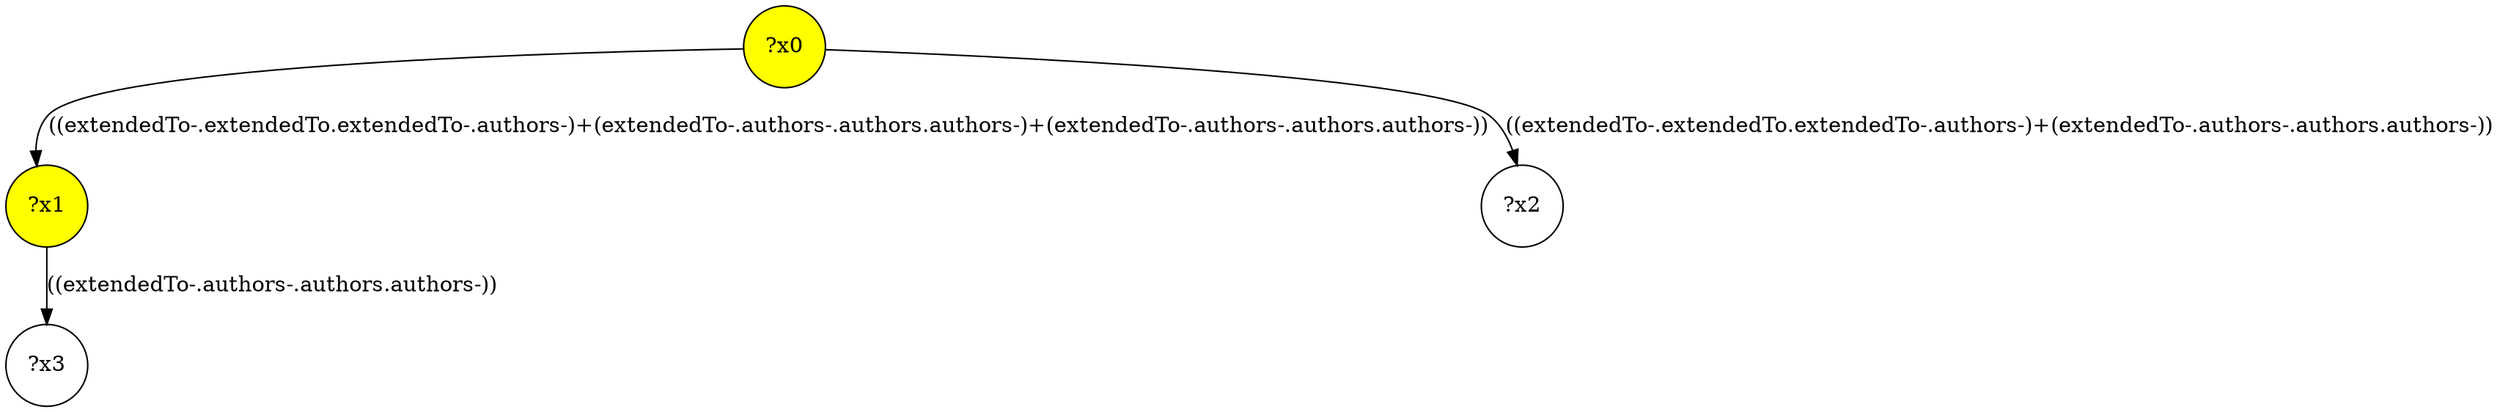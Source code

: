 digraph g {
	x0 [fillcolor="yellow", style="filled," shape=circle, label="?x0"];
	x1 [fillcolor="yellow", style="filled," shape=circle, label="?x1"];
	x0 -> x1 [label="((extendedTo-.extendedTo.extendedTo-.authors-)+(extendedTo-.authors-.authors.authors-)+(extendedTo-.authors-.authors.authors-))"];
	x2 [shape=circle, label="?x2"];
	x0 -> x2 [label="((extendedTo-.extendedTo.extendedTo-.authors-)+(extendedTo-.authors-.authors.authors-))"];
	x3 [shape=circle, label="?x3"];
	x1 -> x3 [label="((extendedTo-.authors-.authors.authors-))"];
}
